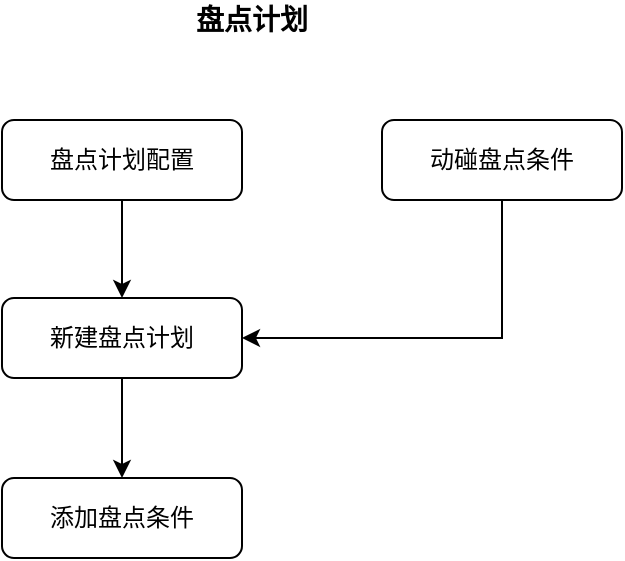 <mxfile version="14.2.2" type="github">
  <diagram id="C5RBs43oDa-KdzZeNtuy" name="Page-1">
    <mxGraphModel dx="1108" dy="482" grid="1" gridSize="10" guides="1" tooltips="1" connect="1" arrows="1" fold="1" page="1" pageScale="1" pageWidth="827" pageHeight="1169" math="0" shadow="0">
      <root>
        <mxCell id="WIyWlLk6GJQsqaUBKTNV-0" />
        <mxCell id="WIyWlLk6GJQsqaUBKTNV-1" parent="WIyWlLk6GJQsqaUBKTNV-0" />
        <mxCell id="Wi5Lt8Dd_UVsGv5NHamb-0" style="edgeStyle=orthogonalEdgeStyle;rounded=0;orthogonalLoop=1;jettySize=auto;html=1;exitX=0.5;exitY=1;exitDx=0;exitDy=0;entryX=0.5;entryY=0;entryDx=0;entryDy=0;" edge="1" parent="WIyWlLk6GJQsqaUBKTNV-1" source="Wi5Lt8Dd_UVsGv5NHamb-1" target="Wi5Lt8Dd_UVsGv5NHamb-2">
          <mxGeometry relative="1" as="geometry" />
        </mxCell>
        <mxCell id="Wi5Lt8Dd_UVsGv5NHamb-1" value="新建盘点计划" style="rounded=1;whiteSpace=wrap;html=1;fontSize=12;glass=0;strokeWidth=1;shadow=0;" vertex="1" parent="WIyWlLk6GJQsqaUBKTNV-1">
          <mxGeometry x="240" y="179" width="120" height="40" as="geometry" />
        </mxCell>
        <mxCell id="Wi5Lt8Dd_UVsGv5NHamb-2" value="添加盘点条件" style="rounded=1;whiteSpace=wrap;html=1;fontSize=12;glass=0;strokeWidth=1;shadow=0;" vertex="1" parent="WIyWlLk6GJQsqaUBKTNV-1">
          <mxGeometry x="240" y="269" width="120" height="40" as="geometry" />
        </mxCell>
        <mxCell id="Wi5Lt8Dd_UVsGv5NHamb-3" value="&lt;b&gt;&lt;font style=&quot;font-size: 14px&quot;&gt;盘点计划&lt;/font&gt;&lt;/b&gt;" style="text;html=1;strokeColor=none;fillColor=none;align=center;verticalAlign=middle;whiteSpace=wrap;rounded=0;" vertex="1" parent="WIyWlLk6GJQsqaUBKTNV-1">
          <mxGeometry x="310" y="30" width="110" height="20" as="geometry" />
        </mxCell>
        <mxCell id="Wi5Lt8Dd_UVsGv5NHamb-7" style="edgeStyle=orthogonalEdgeStyle;rounded=0;orthogonalLoop=1;jettySize=auto;html=1;entryX=0.5;entryY=0;entryDx=0;entryDy=0;" edge="1" parent="WIyWlLk6GJQsqaUBKTNV-1" source="Wi5Lt8Dd_UVsGv5NHamb-6" target="Wi5Lt8Dd_UVsGv5NHamb-1">
          <mxGeometry relative="1" as="geometry" />
        </mxCell>
        <mxCell id="Wi5Lt8Dd_UVsGv5NHamb-6" value="盘点计划配置" style="rounded=1;whiteSpace=wrap;html=1;fontSize=12;glass=0;strokeWidth=1;shadow=0;" vertex="1" parent="WIyWlLk6GJQsqaUBKTNV-1">
          <mxGeometry x="240" y="90" width="120" height="40" as="geometry" />
        </mxCell>
        <mxCell id="Wi5Lt8Dd_UVsGv5NHamb-9" style="edgeStyle=orthogonalEdgeStyle;rounded=0;orthogonalLoop=1;jettySize=auto;html=1;entryX=1;entryY=0.5;entryDx=0;entryDy=0;" edge="1" parent="WIyWlLk6GJQsqaUBKTNV-1" source="Wi5Lt8Dd_UVsGv5NHamb-8" target="Wi5Lt8Dd_UVsGv5NHamb-1">
          <mxGeometry relative="1" as="geometry">
            <Array as="points">
              <mxPoint x="490" y="199" />
            </Array>
          </mxGeometry>
        </mxCell>
        <mxCell id="Wi5Lt8Dd_UVsGv5NHamb-8" value="动碰盘点条件" style="rounded=1;whiteSpace=wrap;html=1;fontSize=12;glass=0;strokeWidth=1;shadow=0;" vertex="1" parent="WIyWlLk6GJQsqaUBKTNV-1">
          <mxGeometry x="430" y="90" width="120" height="40" as="geometry" />
        </mxCell>
      </root>
    </mxGraphModel>
  </diagram>
</mxfile>
